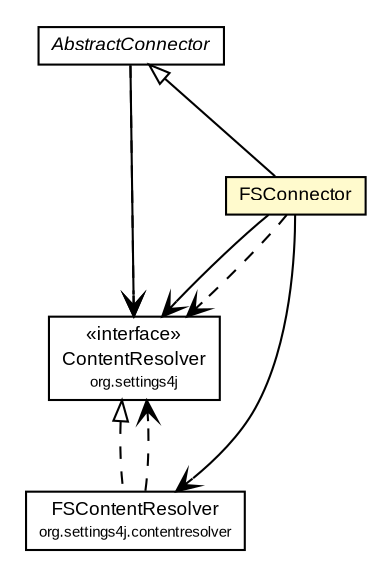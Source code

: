 #!/usr/local/bin/dot
#
# Class diagram 
# Generated by UMLGraph version R5_6 (http://www.umlgraph.org/)
#

digraph G {
	edge [fontname="arial",fontsize=10,labelfontname="arial",labelfontsize=10];
	node [fontname="arial",fontsize=10,shape=plaintext];
	nodesep=0.25;
	ranksep=0.5;
	// org.settings4j.connector.FSConnector
	c2752 [label=<<table title="org.settings4j.connector.FSConnector" border="0" cellborder="1" cellspacing="0" cellpadding="2" port="p" bgcolor="lemonChiffon" href="./FSConnector.html">
		<tr><td><table border="0" cellspacing="0" cellpadding="1">
<tr><td align="center" balign="center"> FSConnector </td></tr>
		</table></td></tr>
		</table>>, URL="./FSConnector.html", fontname="arial", fontcolor="black", fontsize=9.0];
	// org.settings4j.connector.AbstractConnector
	c2758 [label=<<table title="org.settings4j.connector.AbstractConnector" border="0" cellborder="1" cellspacing="0" cellpadding="2" port="p" href="./AbstractConnector.html">
		<tr><td><table border="0" cellspacing="0" cellpadding="1">
<tr><td align="center" balign="center"><font face="arial italic"> AbstractConnector </font></td></tr>
		</table></td></tr>
		</table>>, URL="./AbstractConnector.html", fontname="arial", fontcolor="black", fontsize=9.0];
	// org.settings4j.ContentResolver
	c2765 [label=<<table title="org.settings4j.ContentResolver" border="0" cellborder="1" cellspacing="0" cellpadding="2" port="p" href="../ContentResolver.html">
		<tr><td><table border="0" cellspacing="0" cellpadding="1">
<tr><td align="center" balign="center"> &#171;interface&#187; </td></tr>
<tr><td align="center" balign="center"> ContentResolver </td></tr>
<tr><td align="center" balign="center"><font point-size="7.0"> org.settings4j </font></td></tr>
		</table></td></tr>
		</table>>, URL="../ContentResolver.html", fontname="arial", fontcolor="black", fontsize=9.0];
	// org.settings4j.contentresolver.FSContentResolver
	c2771 [label=<<table title="org.settings4j.contentresolver.FSContentResolver" border="0" cellborder="1" cellspacing="0" cellpadding="2" port="p" href="../contentresolver/FSContentResolver.html">
		<tr><td><table border="0" cellspacing="0" cellpadding="1">
<tr><td align="center" balign="center"> FSContentResolver </td></tr>
<tr><td align="center" balign="center"><font point-size="7.0"> org.settings4j.contentresolver </font></td></tr>
		</table></td></tr>
		</table>>, URL="../contentresolver/FSContentResolver.html", fontname="arial", fontcolor="black", fontsize=9.0];
	//org.settings4j.connector.FSConnector extends org.settings4j.connector.AbstractConnector
	c2758:p -> c2752:p [dir=back,arrowtail=empty];
	//org.settings4j.contentresolver.FSContentResolver implements org.settings4j.ContentResolver
	c2765:p -> c2771:p [dir=back,arrowtail=empty,style=dashed];
	// org.settings4j.connector.FSConnector NAVASSOC org.settings4j.contentresolver.FSContentResolver
	c2752:p -> c2771:p [taillabel="", label="", headlabel="", fontname="arial", fontcolor="black", fontsize=10.0, color="black", arrowhead=open];
	// org.settings4j.connector.FSConnector NAVASSOC org.settings4j.ContentResolver
	c2752:p -> c2765:p [taillabel="", label="", headlabel="", fontname="arial", fontcolor="black", fontsize=10.0, color="black", arrowhead=open];
	// org.settings4j.connector.AbstractConnector NAVASSOC org.settings4j.ContentResolver
	c2758:p -> c2765:p [taillabel="", label="", headlabel="", fontname="arial", fontcolor="black", fontsize=10.0, color="black", arrowhead=open];
	// org.settings4j.connector.FSConnector DEPEND org.settings4j.ContentResolver
	c2752:p -> c2765:p [taillabel="", label="", headlabel="", fontname="arial", fontcolor="black", fontsize=10.0, color="black", arrowhead=open, style=dashed];
	// org.settings4j.connector.AbstractConnector DEPEND org.settings4j.ContentResolver
	c2758:p -> c2765:p [taillabel="", label="", headlabel="", fontname="arial", fontcolor="black", fontsize=10.0, color="black", arrowhead=open, style=dashed];
	// org.settings4j.contentresolver.FSContentResolver DEPEND org.settings4j.ContentResolver
	c2771:p -> c2765:p [taillabel="", label="", headlabel="", fontname="arial", fontcolor="black", fontsize=10.0, color="black", arrowhead=open, style=dashed];
}

